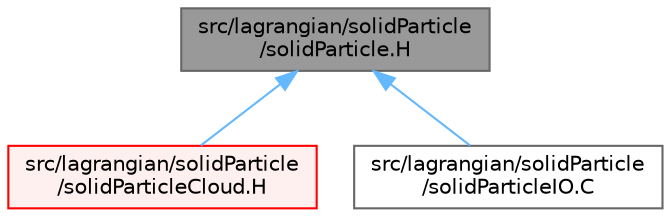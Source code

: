 digraph "src/lagrangian/solidParticle/solidParticle.H"
{
 // LATEX_PDF_SIZE
  bgcolor="transparent";
  edge [fontname=Helvetica,fontsize=10,labelfontname=Helvetica,labelfontsize=10];
  node [fontname=Helvetica,fontsize=10,shape=box,height=0.2,width=0.4];
  Node1 [id="Node000001",label="src/lagrangian/solidParticle\l/solidParticle.H",height=0.2,width=0.4,color="gray40", fillcolor="grey60", style="filled", fontcolor="black",tooltip=" "];
  Node1 -> Node2 [id="edge1_Node000001_Node000002",dir="back",color="steelblue1",style="solid",tooltip=" "];
  Node2 [id="Node000002",label="src/lagrangian/solidParticle\l/solidParticleCloud.H",height=0.2,width=0.4,color="red", fillcolor="#FFF0F0", style="filled",URL="$solidParticleCloud_8H.html",tooltip=" "];
  Node1 -> Node5 [id="edge2_Node000001_Node000005",dir="back",color="steelblue1",style="solid",tooltip=" "];
  Node5 [id="Node000005",label="src/lagrangian/solidParticle\l/solidParticleIO.C",height=0.2,width=0.4,color="grey40", fillcolor="white", style="filled",URL="$solidParticleIO_8C.html",tooltip=" "];
}
